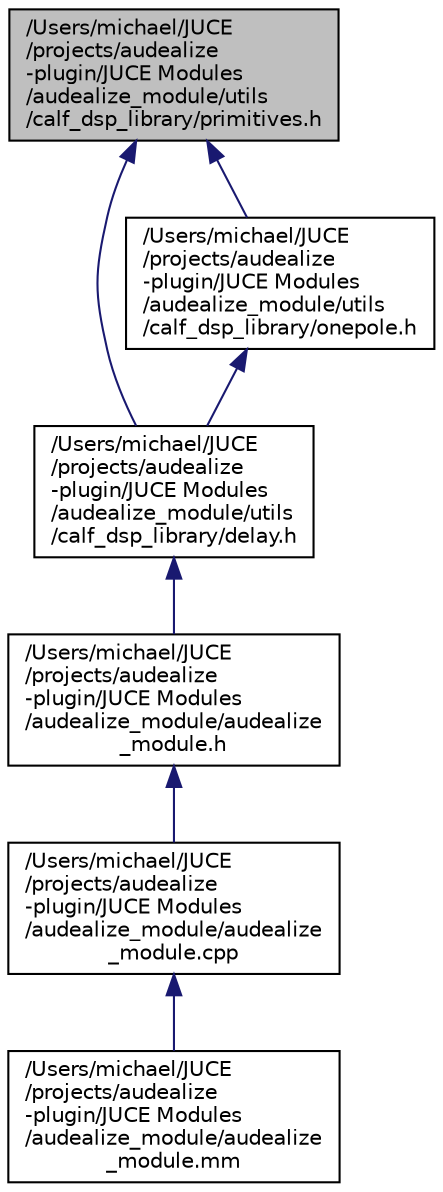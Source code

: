 digraph "/Users/michael/JUCE/projects/audealize-plugin/JUCE Modules/audealize_module/utils/calf_dsp_library/primitives.h"
{
  edge [fontname="Helvetica",fontsize="10",labelfontname="Helvetica",labelfontsize="10"];
  node [fontname="Helvetica",fontsize="10",shape=record];
  Node1 [label="/Users/michael/JUCE\l/projects/audealize\l-plugin/JUCE Modules\l/audealize_module/utils\l/calf_dsp_library/primitives.h",height=0.2,width=0.4,color="black", fillcolor="grey75", style="filled", fontcolor="black"];
  Node1 -> Node2 [dir="back",color="midnightblue",fontsize="10",style="solid",fontname="Helvetica"];
  Node2 [label="/Users/michael/JUCE\l/projects/audealize\l-plugin/JUCE Modules\l/audealize_module/utils\l/calf_dsp_library/delay.h",height=0.2,width=0.4,color="black", fillcolor="white", style="filled",URL="$delay_8h.html"];
  Node2 -> Node3 [dir="back",color="midnightblue",fontsize="10",style="solid",fontname="Helvetica"];
  Node3 [label="/Users/michael/JUCE\l/projects/audealize\l-plugin/JUCE Modules\l/audealize_module/audealize\l_module.h",height=0.2,width=0.4,color="black", fillcolor="white", style="filled",URL="$audealize__module_8h.html"];
  Node3 -> Node4 [dir="back",color="midnightblue",fontsize="10",style="solid",fontname="Helvetica"];
  Node4 [label="/Users/michael/JUCE\l/projects/audealize\l-plugin/JUCE Modules\l/audealize_module/audealize\l_module.cpp",height=0.2,width=0.4,color="black", fillcolor="white", style="filled",URL="$audealize__module_8cpp.html"];
  Node4 -> Node5 [dir="back",color="midnightblue",fontsize="10",style="solid",fontname="Helvetica"];
  Node5 [label="/Users/michael/JUCE\l/projects/audealize\l-plugin/JUCE Modules\l/audealize_module/audealize\l_module.mm",height=0.2,width=0.4,color="black", fillcolor="white", style="filled",URL="$audealize__module_8mm.html"];
  Node1 -> Node6 [dir="back",color="midnightblue",fontsize="10",style="solid",fontname="Helvetica"];
  Node6 [label="/Users/michael/JUCE\l/projects/audealize\l-plugin/JUCE Modules\l/audealize_module/utils\l/calf_dsp_library/onepole.h",height=0.2,width=0.4,color="black", fillcolor="white", style="filled",URL="$onepole_8h.html"];
  Node6 -> Node2 [dir="back",color="midnightblue",fontsize="10",style="solid",fontname="Helvetica"];
}
